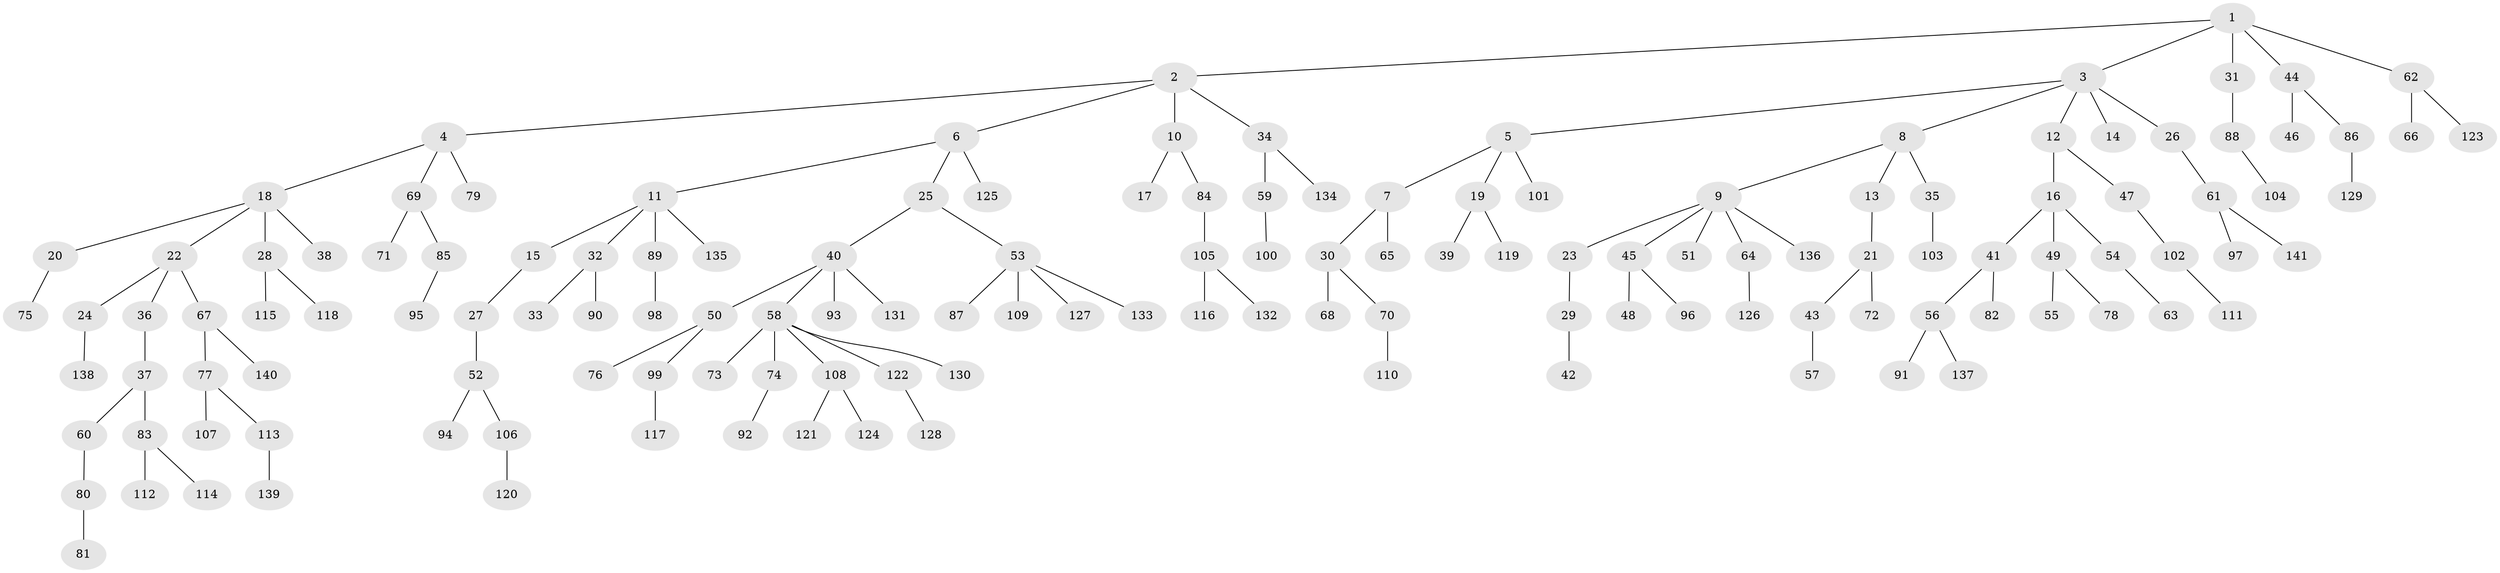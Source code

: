 // coarse degree distribution, {6: 0.021052631578947368, 5: 0.031578947368421054, 8: 0.010526315789473684, 3: 0.07368421052631578, 2: 0.24210526315789474, 4: 0.07368421052631578, 7: 0.010526315789473684, 1: 0.5368421052631579}
// Generated by graph-tools (version 1.1) at 2025/24/03/03/25 07:24:05]
// undirected, 141 vertices, 140 edges
graph export_dot {
graph [start="1"]
  node [color=gray90,style=filled];
  1;
  2;
  3;
  4;
  5;
  6;
  7;
  8;
  9;
  10;
  11;
  12;
  13;
  14;
  15;
  16;
  17;
  18;
  19;
  20;
  21;
  22;
  23;
  24;
  25;
  26;
  27;
  28;
  29;
  30;
  31;
  32;
  33;
  34;
  35;
  36;
  37;
  38;
  39;
  40;
  41;
  42;
  43;
  44;
  45;
  46;
  47;
  48;
  49;
  50;
  51;
  52;
  53;
  54;
  55;
  56;
  57;
  58;
  59;
  60;
  61;
  62;
  63;
  64;
  65;
  66;
  67;
  68;
  69;
  70;
  71;
  72;
  73;
  74;
  75;
  76;
  77;
  78;
  79;
  80;
  81;
  82;
  83;
  84;
  85;
  86;
  87;
  88;
  89;
  90;
  91;
  92;
  93;
  94;
  95;
  96;
  97;
  98;
  99;
  100;
  101;
  102;
  103;
  104;
  105;
  106;
  107;
  108;
  109;
  110;
  111;
  112;
  113;
  114;
  115;
  116;
  117;
  118;
  119;
  120;
  121;
  122;
  123;
  124;
  125;
  126;
  127;
  128;
  129;
  130;
  131;
  132;
  133;
  134;
  135;
  136;
  137;
  138;
  139;
  140;
  141;
  1 -- 2;
  1 -- 3;
  1 -- 31;
  1 -- 44;
  1 -- 62;
  2 -- 4;
  2 -- 6;
  2 -- 10;
  2 -- 34;
  3 -- 5;
  3 -- 8;
  3 -- 12;
  3 -- 14;
  3 -- 26;
  4 -- 18;
  4 -- 69;
  4 -- 79;
  5 -- 7;
  5 -- 19;
  5 -- 101;
  6 -- 11;
  6 -- 25;
  6 -- 125;
  7 -- 30;
  7 -- 65;
  8 -- 9;
  8 -- 13;
  8 -- 35;
  9 -- 23;
  9 -- 45;
  9 -- 51;
  9 -- 64;
  9 -- 136;
  10 -- 17;
  10 -- 84;
  11 -- 15;
  11 -- 32;
  11 -- 89;
  11 -- 135;
  12 -- 16;
  12 -- 47;
  13 -- 21;
  15 -- 27;
  16 -- 41;
  16 -- 49;
  16 -- 54;
  18 -- 20;
  18 -- 22;
  18 -- 28;
  18 -- 38;
  19 -- 39;
  19 -- 119;
  20 -- 75;
  21 -- 43;
  21 -- 72;
  22 -- 24;
  22 -- 36;
  22 -- 67;
  23 -- 29;
  24 -- 138;
  25 -- 40;
  25 -- 53;
  26 -- 61;
  27 -- 52;
  28 -- 115;
  28 -- 118;
  29 -- 42;
  30 -- 68;
  30 -- 70;
  31 -- 88;
  32 -- 33;
  32 -- 90;
  34 -- 59;
  34 -- 134;
  35 -- 103;
  36 -- 37;
  37 -- 60;
  37 -- 83;
  40 -- 50;
  40 -- 58;
  40 -- 93;
  40 -- 131;
  41 -- 56;
  41 -- 82;
  43 -- 57;
  44 -- 46;
  44 -- 86;
  45 -- 48;
  45 -- 96;
  47 -- 102;
  49 -- 55;
  49 -- 78;
  50 -- 76;
  50 -- 99;
  52 -- 94;
  52 -- 106;
  53 -- 87;
  53 -- 109;
  53 -- 127;
  53 -- 133;
  54 -- 63;
  56 -- 91;
  56 -- 137;
  58 -- 73;
  58 -- 74;
  58 -- 108;
  58 -- 122;
  58 -- 130;
  59 -- 100;
  60 -- 80;
  61 -- 97;
  61 -- 141;
  62 -- 66;
  62 -- 123;
  64 -- 126;
  67 -- 77;
  67 -- 140;
  69 -- 71;
  69 -- 85;
  70 -- 110;
  74 -- 92;
  77 -- 107;
  77 -- 113;
  80 -- 81;
  83 -- 112;
  83 -- 114;
  84 -- 105;
  85 -- 95;
  86 -- 129;
  88 -- 104;
  89 -- 98;
  99 -- 117;
  102 -- 111;
  105 -- 116;
  105 -- 132;
  106 -- 120;
  108 -- 121;
  108 -- 124;
  113 -- 139;
  122 -- 128;
}
